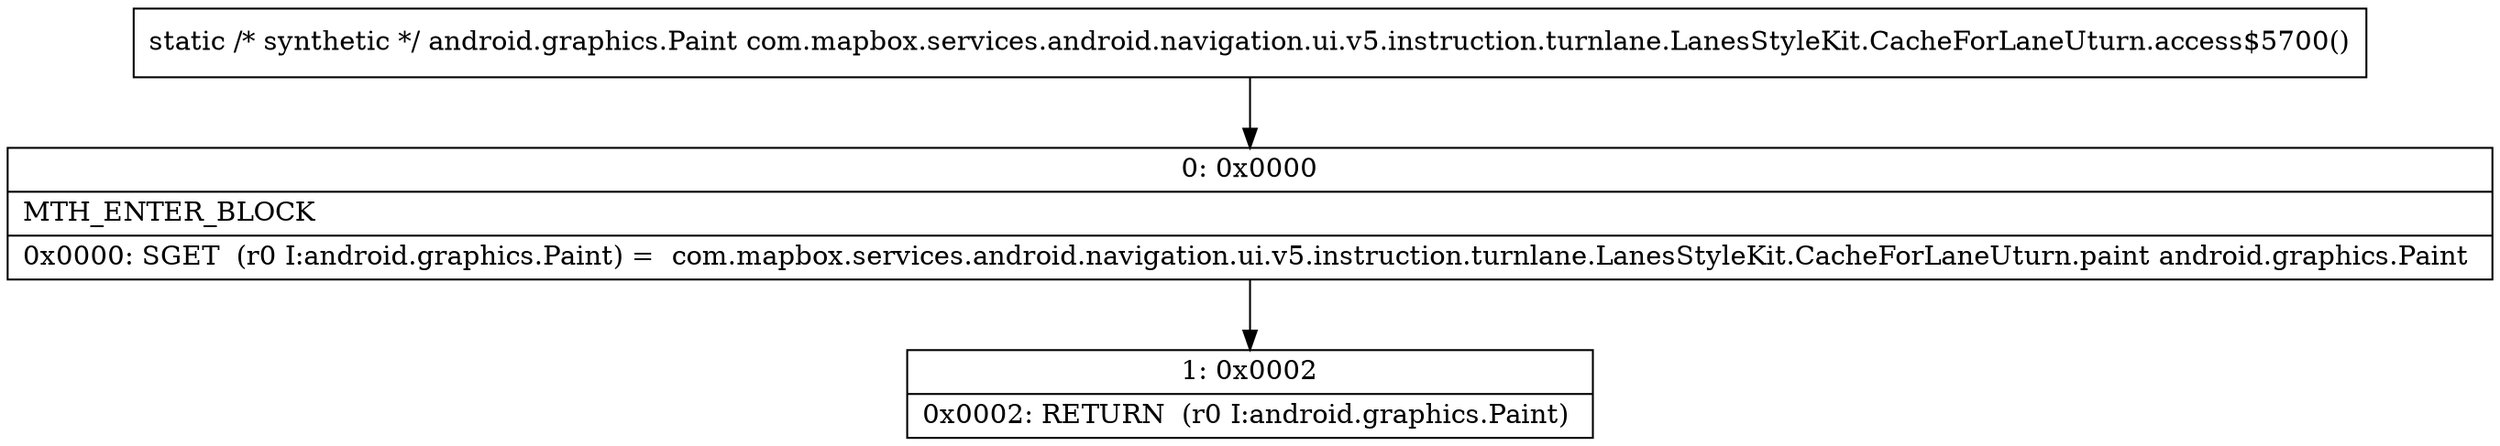 digraph "CFG forcom.mapbox.services.android.navigation.ui.v5.instruction.turnlane.LanesStyleKit.CacheForLaneUturn.access$5700()Landroid\/graphics\/Paint;" {
Node_0 [shape=record,label="{0\:\ 0x0000|MTH_ENTER_BLOCK\l|0x0000: SGET  (r0 I:android.graphics.Paint) =  com.mapbox.services.android.navigation.ui.v5.instruction.turnlane.LanesStyleKit.CacheForLaneUturn.paint android.graphics.Paint \l}"];
Node_1 [shape=record,label="{1\:\ 0x0002|0x0002: RETURN  (r0 I:android.graphics.Paint) \l}"];
MethodNode[shape=record,label="{static \/* synthetic *\/ android.graphics.Paint com.mapbox.services.android.navigation.ui.v5.instruction.turnlane.LanesStyleKit.CacheForLaneUturn.access$5700() }"];
MethodNode -> Node_0;
Node_0 -> Node_1;
}

